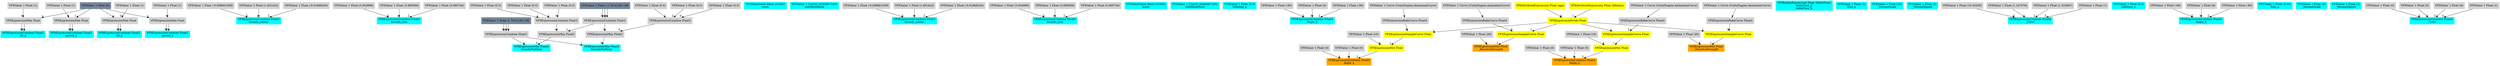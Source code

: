 digraph G {
node0 [shape="box" color="cyan" style="filled" label="VFXExpressionCombine Float2
nb_a"]
node1 [shape="box" color="lightgray" style="filled" label="VFXExpressionMax Float"]
node2 [shape="box" color="lightgray" style="filled" label="VFXValue`1 Float (1)"]
node3 [shape="box" color="lightslategray" style="filled" label="VFXValue`1 Float (0)"]
node4 [shape="box" color="cyan" style="filled" label="VFXExpressionCombine Float2
period_a"]
node5 [shape="box" color="lightgray" style="filled" label="VFXExpressionMax Float"]
node6 [shape="box" color="lightgray" style="filled" label="VFXValue`1 Float (1)"]
node7 [shape="box" color="cyan" style="filled" label="VFXExpressionCombine Float2
nb_a"]
node8 [shape="box" color="lightgray" style="filled" label="VFXExpressionMax Float"]
node9 [shape="box" color="lightgray" style="filled" label="VFXValue`1 Float (1)"]
node10 [shape="box" color="cyan" style="filled" label="VFXExpressionCombine Float2
period_a"]
node11 [shape="box" color="lightgray" style="filled" label="VFXExpressionMax Float"]
node12 [shape="box" color="lightgray" style="filled" label="VFXValue`1 Float (1)"]
node13 [shape="box" color="cyan" style="filled" label="VFXExpressionCombine Float3
bounds_center"]
node14 [shape="box" color="lightgray" style="filled" label="VFXValue`1 Float (-0.008661509)"]
node15 [shape="box" color="lightgray" style="filled" label="VFXValue`1 Float (1.401422)"]
node16 [shape="box" color="lightgray" style="filled" label="VFXValue`1 Float (-0.01848245)"]
node17 [shape="box" color="cyan" style="filled" label="VFXExpressionCombine Float3
bounds_size"]
node18 [shape="box" color="lightgray" style="filled" label="VFXValue`1 Float (3.004998)"]
node19 [shape="box" color="lightgray" style="filled" label="VFXValue`1 Float (3.960069)"]
node20 [shape="box" color="lightgray" style="filled" label="VFXValue`1 Float (3.060745)"]
node21 [shape="box" color="cyan" style="filled" label="VFXExpressionMin Float3
boundsPadding"]
node22 [shape="box" color="lightgray" style="filled" label="VFXExpressionMax Float3"]
node23 [shape="box" color="lightgray" style="filled" label="VFXExpressionCombine Float3"]
node24 [shape="box" color="lightgray" style="filled" label="VFXValue`1 Float (0.5)"]
node25 [shape="box" color="lightgray" style="filled" label="VFXValue`1 Float (0.5)"]
node26 [shape="box" color="lightgray" style="filled" label="VFXValue`1 Float (0.5)"]
node27 [shape="box" color="lightgray" style="filled" label="VFXExpressionCombine Float3"]
node28 [shape="box" color="lightslategray" style="filled" label="VFXValue`1 Float (-1.701412E+38)"]
node29 [shape="box" color="lightgray" style="filled" label="VFXExpressionCombine Float3"]
node30 [shape="box" color="lightslategray" style="filled" label="VFXValue`1 Float (1.701412E+38)"]
node31 [shape="box" color="cyan" style="filled" label="VFXMeshValue Mesh (31692)
mesh"]
node32 [shape="box" color="cyan" style="filled" label="VFXValue`1 Uint32 (4294967295)
subMeshMask"]
node33 [shape="box" color="cyan" style="filled" label="VFXExpressionCombine Float3
bounds_center"]
node34 [shape="box" color="lightgray" style="filled" label="VFXValue`1 Float (-0.008661509)"]
node35 [shape="box" color="lightgray" style="filled" label="VFXValue`1 Float (1.401422)"]
node36 [shape="box" color="lightgray" style="filled" label="VFXValue`1 Float (-0.01848245)"]
node37 [shape="box" color="cyan" style="filled" label="VFXExpressionCombine Float3
bounds_size"]
node38 [shape="box" color="lightgray" style="filled" label="VFXValue`1 Float (3.004998)"]
node39 [shape="box" color="lightgray" style="filled" label="VFXValue`1 Float (3.960069)"]
node40 [shape="box" color="lightgray" style="filled" label="VFXValue`1 Float (3.060745)"]
node41 [shape="box" color="cyan" style="filled" label="VFXExpressionMin Float3
boundsPadding"]
node42 [shape="box" color="lightgray" style="filled" label="VFXExpressionMax Float3"]
node43 [shape="box" color="lightgray" style="filled" label="VFXExpressionCombine Float3"]
node44 [shape="box" color="lightgray" style="filled" label="VFXValue`1 Float (0.5)"]
node45 [shape="box" color="lightgray" style="filled" label="VFXValue`1 Float (0.5)"]
node46 [shape="box" color="lightgray" style="filled" label="VFXValue`1 Float (0.5)"]
node47 [shape="box" color="cyan" style="filled" label="VFXMeshValue Mesh (31692)
mesh"]
node48 [shape="box" color="cyan" style="filled" label="VFXValue`1 Uint32 (4294967295)
subMeshMask"]
node49 [shape="box" color="cyan" style="filled" label="VFXValue`1 Float (0.5)
Lifetime_a"]
node50 [shape="box" color="cyan" style="filled" label="VFXExpressionCombine Float3
Angle_b"]
node51 [shape="box" color="lightgray" style="filled" label="VFXValue`1 Float (-90)"]
node52 [shape="box" color="lightgray" style="filled" label="VFXValue`1 Float (0)"]
node53 [shape="box" color="lightgray" style="filled" label="VFXValue`1 Float (-90)"]
node54 [shape="box" color="orange" style="filled" label="VFXExpressionCombine Float3
Angle_a"]
node55 [shape="box" color="lightgray" style="filled" label="VFXValue`1 Float (0)"]
node56 [shape="box" color="lightgray" style="filled" label="VFXValue`1 Float (0)"]
node57 [shape="box" color="yellow" style="filled" label="VFXExpressionMul Float"]
node58 [shape="box" color="lightgray" style="filled" label="VFXValue`1 Float (10)"]
node59 [shape="box" color="yellow" style="filled" label="VFXExpressionSampleCurve Float"]
node60 [shape="box" color="lightgray" style="filled" label="VFXExpressionBakeCurve Float4"]
node61 [shape="box" color="lightgray" style="filled" label="VFXValue`1 Curve (UnityEngine.AnimationCurve)"]
node62 [shape="box" color="yellow" style="filled" label="VFXExpressionDivide Float"]
node63 [shape="box" color="yellow" style="filled" label="VFXAttributeExpression Float (age)"]
node64 [shape="box" color="yellow" style="filled" label="VFXAttributeExpression Float (lifetime)"]
node65 [shape="box" color="cyan" style="filled" label="VFXBuiltInExpression Float (DeltaTime)
deltaTime_b
deltaTime_b"]
node66 [shape="box" color="cyan" style="filled" label="VFXValue`1 Float (1)
Size_a"]
node67 [shape="box" color="cyan" style="filled" label="VFXValue`1 Float (10)
_VoronoiScale"]
node68 [shape="box" color="cyan" style="filled" label="VFXValue`1 Float (5)
_VoronoiSpeed"]
node69 [shape="box" color="cyan" style="filled" label="VFXExpressionCombine Float4
_Color"]
node70 [shape="box" color="lightgray" style="filled" label="VFXValue`1 Float (10.43295)"]
node71 [shape="box" color="lightgray" style="filled" label="VFXValue`1 Float (1.147078)"]
node72 [shape="box" color="lightgray" style="filled" label="VFXValue`1 Float (1.310947)"]
node73 [shape="box" color="lightgray" style="filled" label="VFXValue`1 Float (1)"]
node74 [shape="box" color="orange" style="filled" label="VFXExpressionMul Float
_DissolveStrength"]
node75 [shape="box" color="lightgray" style="filled" label="VFXValue`1 Float (20)"]
node76 [shape="box" color="yellow" style="filled" label="VFXExpressionSampleCurve Float"]
node77 [shape="box" color="lightgray" style="filled" label="VFXExpressionBakeCurve Float4"]
node78 [shape="box" color="lightgray" style="filled" label="VFXValue`1 Curve (UnityEngine.AnimationCurve)"]
node79 [shape="box" color="cyan" style="filled" label="VFXValue`1 Float (0.5)
Lifetime_a"]
node80 [shape="box" color="cyan" style="filled" label="VFXExpressionCombine Float3
Angle_b"]
node81 [shape="box" color="lightgray" style="filled" label="VFXValue`1 Float (-90)"]
node82 [shape="box" color="lightgray" style="filled" label="VFXValue`1 Float (0)"]
node83 [shape="box" color="lightgray" style="filled" label="VFXValue`1 Float (-90)"]
node84 [shape="box" color="orange" style="filled" label="VFXExpressionCombine Float3
Angle_a"]
node85 [shape="box" color="lightgray" style="filled" label="VFXValue`1 Float (0)"]
node86 [shape="box" color="lightgray" style="filled" label="VFXValue`1 Float (0)"]
node87 [shape="box" color="yellow" style="filled" label="VFXExpressionMul Float"]
node88 [shape="box" color="lightgray" style="filled" label="VFXValue`1 Float (10)"]
node89 [shape="box" color="yellow" style="filled" label="VFXExpressionSampleCurve Float"]
node90 [shape="box" color="lightgray" style="filled" label="VFXExpressionBakeCurve Float4"]
node91 [shape="box" color="lightgray" style="filled" label="VFXValue`1 Curve (UnityEngine.AnimationCurve)"]
node92 [shape="box" color="cyan" style="filled" label="VFXValue`1 Float (0.95)
Size_a"]
node93 [shape="box" color="cyan" style="filled" label="VFXValue`1 Float (4)
_VoronoiScale"]
node94 [shape="box" color="cyan" style="filled" label="VFXValue`1 Float (3)
_VoronoiSpeed"]
node95 [shape="box" color="cyan" style="filled" label="VFXExpressionCombine Float4
_Color"]
node96 [shape="box" color="lightgray" style="filled" label="VFXValue`1 Float (0)"]
node97 [shape="box" color="lightgray" style="filled" label="VFXValue`1 Float (0)"]
node98 [shape="box" color="lightgray" style="filled" label="VFXValue`1 Float (0)"]
node99 [shape="box" color="lightgray" style="filled" label="VFXValue`1 Float (1)"]
node100 [shape="box" color="orange" style="filled" label="VFXExpressionMul Float
_DissolveStrength"]
node101 [shape="box" color="lightgray" style="filled" label="VFXValue`1 Float (20)"]
node102 [shape="box" color="yellow" style="filled" label="VFXExpressionSampleCurve Float"]
node103 [shape="box" color="lightgray" style="filled" label="VFXExpressionBakeCurve Float4"]
node104 [shape="box" color="lightgray" style="filled" label="VFXValue`1 Curve (UnityEngine.AnimationCurve)"]
node1 -> node0 [headlabel="0"]
node1 -> node0 [headlabel="1"]
node2 -> node1 [headlabel="0"]
node3 -> node1 [headlabel="1"]
node5 -> node4 [headlabel="0"]
node5 -> node4 [headlabel="1"]
node6 -> node5 [headlabel="0"]
node3 -> node5 [headlabel="1"]
node8 -> node7 [headlabel="0"]
node8 -> node7 [headlabel="1"]
node9 -> node8 [headlabel="0"]
node3 -> node8 [headlabel="1"]
node11 -> node10 [headlabel="0"]
node11 -> node10 [headlabel="1"]
node12 -> node11 [headlabel="0"]
node3 -> node11 [headlabel="1"]
node14 -> node13 [headlabel="0"]
node15 -> node13 [headlabel="1"]
node16 -> node13 [headlabel="2"]
node18 -> node17 [headlabel="0"]
node19 -> node17 [headlabel="1"]
node20 -> node17 [headlabel="2"]
node22 -> node21 [headlabel="0"]
node29 -> node21 [headlabel="1"]
node23 -> node22 [headlabel="0"]
node27 -> node22 [headlabel="1"]
node24 -> node23 [headlabel="0"]
node25 -> node23 [headlabel="1"]
node26 -> node23 [headlabel="2"]
node28 -> node27 [headlabel="0"]
node28 -> node27 [headlabel="1"]
node28 -> node27 [headlabel="2"]
node30 -> node29 [headlabel="0"]
node30 -> node29 [headlabel="1"]
node30 -> node29 [headlabel="2"]
node34 -> node33 [headlabel="0"]
node35 -> node33 [headlabel="1"]
node36 -> node33 [headlabel="2"]
node38 -> node37 [headlabel="0"]
node39 -> node37 [headlabel="1"]
node40 -> node37 [headlabel="2"]
node42 -> node41 [headlabel="0"]
node29 -> node41 [headlabel="1"]
node43 -> node42 [headlabel="0"]
node27 -> node42 [headlabel="1"]
node44 -> node43 [headlabel="0"]
node45 -> node43 [headlabel="1"]
node46 -> node43 [headlabel="2"]
node51 -> node50 [headlabel="0"]
node52 -> node50 [headlabel="1"]
node53 -> node50 [headlabel="2"]
node55 -> node54 [headlabel="0"]
node56 -> node54 [headlabel="1"]
node57 -> node54 [headlabel="2"]
node58 -> node57 [headlabel="0"]
node59 -> node57 [headlabel="1"]
node60 -> node59 [headlabel="0"]
node62 -> node59 [headlabel="1"]
node61 -> node60 
node63 -> node62 [headlabel="0"]
node64 -> node62 [headlabel="1"]
node70 -> node69 [headlabel="0"]
node71 -> node69 [headlabel="1"]
node72 -> node69 [headlabel="2"]
node73 -> node69 [headlabel="3"]
node75 -> node74 [headlabel="0"]
node76 -> node74 [headlabel="1"]
node77 -> node76 [headlabel="0"]
node62 -> node76 [headlabel="1"]
node78 -> node77 
node81 -> node80 [headlabel="0"]
node82 -> node80 [headlabel="1"]
node83 -> node80 [headlabel="2"]
node85 -> node84 [headlabel="0"]
node86 -> node84 [headlabel="1"]
node87 -> node84 [headlabel="2"]
node88 -> node87 [headlabel="0"]
node89 -> node87 [headlabel="1"]
node90 -> node89 [headlabel="0"]
node62 -> node89 [headlabel="1"]
node91 -> node90 
node96 -> node95 [headlabel="0"]
node97 -> node95 [headlabel="1"]
node98 -> node95 [headlabel="2"]
node99 -> node95 [headlabel="3"]
node101 -> node100 [headlabel="0"]
node102 -> node100 [headlabel="1"]
node103 -> node102 [headlabel="0"]
node62 -> node102 [headlabel="1"]
node104 -> node103 
}
